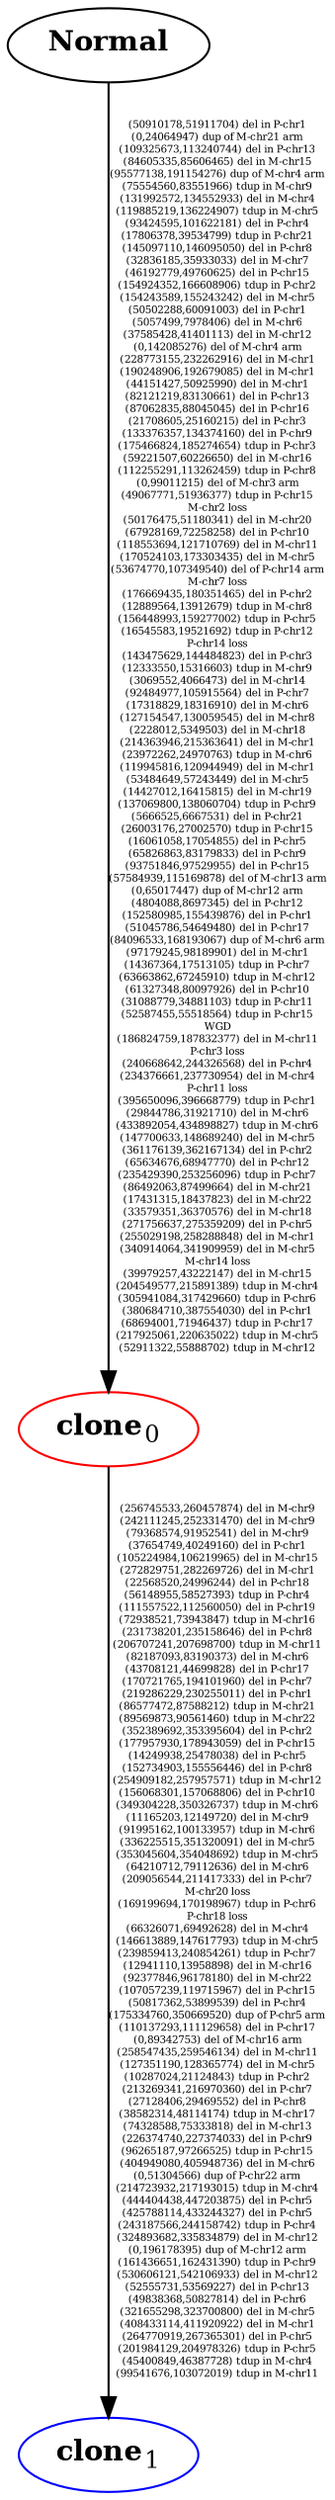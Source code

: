 digraph EvolutionaryCloneTree {
splines=true;
sep="+25,25";
overlap=scalexy;
nodesep=0.6;
	subgraph T {
		N[label=<<B>Normal</B>>,color=black]
		0[label=<<B>clone</B><SUB>0</SUB>>,color=red]
		1[label=<<B>clone</B><SUB>1</SUB>>,color=blue]
	{rank = same; 1}
	}
	N -> 0 [label="(50910178,51911704) del in P-chr1
(0,24064947) dup of M-chr21 arm
(109325673,113240744) del in P-chr13
(84605335,85606465) del in M-chr15
(95577138,191154276) dup of M-chr4 arm
(75554560,83551966) tdup in M-chr9
(131992572,134552933) del in M-chr4
(119885219,136224907) tdup in M-chr5
(93424595,101622181) del in P-chr4
(17806378,39534799) tdup in P-chr21
(145097110,146095050) del in P-chr8
(32836185,35933033) del in M-chr7
(46192779,49760625) del in P-chr15
(154924352,166608906) tdup in P-chr2
(154243589,155243242) del in M-chr5
(50502288,60091003) del in P-chr1
(5057499,7978406) del in M-chr6
(37585428,41401113) del in M-chr12
(0,142085276) del of M-chr4 arm
(228773155,232262916) del in M-chr1
(190248906,192679085) del in M-chr1
(44151427,50925990) del in M-chr1
(82121219,83130661) del in P-chr13
(87062835,88045045) del in P-chr16
(21708605,25160215) del in P-chr3
(133376357,134374160) del in P-chr9
(175466824,185274654) tdup in P-chr3
(59221507,60226650) del in M-chr16
(112255291,113262459) tdup in P-chr8
(0,99011215) del of M-chr3 arm
(49067771,51936377) tdup in P-chr15
M-chr2 loss
(50176475,51180341) del in M-chr20
(67928169,72258258) del in P-chr10
(118553694,121710769) del in M-chr11
(170524103,173303435) del in M-chr5
(53674770,107349540) del of P-chr14 arm
M-chr7 loss
(176669435,180351465) del in P-chr2
(12889564,13912679) tdup in M-chr8
(156448993,159277002) tdup in P-chr5
(16545583,19521692) tdup in P-chr12
P-chr14 loss
(143475629,144484823) del in P-chr3
(12333550,15316603) tdup in M-chr9
(3069552,4066473) del in M-chr14
(92484977,105915564) del in P-chr7
(17318829,18316910) del in M-chr6
(127154547,130059545) del in M-chr8
(2228012,5349503) del in M-chr18
(214363946,215363641) del in M-chr1
(23972262,24970763) tdup in M-chr6
(119945816,120944949) del in M-chr1
(53484649,57243449) del in M-chr5
(14427012,16415815) del in M-chr19
(137069800,138060704) tdup in P-chr9
(5666525,6667531) del in P-chr21
(26003176,27002570) tdup in P-chr15
(16061058,17054855) del in P-chr5
(65826863,83179833) del in P-chr9
(93751846,97529955) del in P-chr15
(57584939,115169878) del of M-chr13 arm
(0,65017447) dup of M-chr12 arm
(4804088,8697345) del in P-chr12
(152580985,155439876) del in P-chr1
(51045786,54649480) del in P-chr17
(84096533,168193067) dup of M-chr6 arm
(97179245,98189901) del in M-chr1
(14367364,17513105) tdup in P-chr7
(63663862,67245910) tdup in M-chr12
(61327348,80097926) del in P-chr10
(31088779,34881103) tdup in P-chr11
(52587455,55518564) tdup in P-chr15
WGD
(186824759,187832377) del in M-chr11
P-chr3 loss
(240668642,244326568) del in P-chr4
(234376661,237730954) del in M-chr4
P-chr11 loss
(395650096,396668779) tdup in P-chr1
(29844786,31921710) del in M-chr6
(433892054,434898827) tdup in M-chr6
(147700633,148689240) del in M-chr5
(361176139,362167134) del in P-chr2
(65634676,68947770) del in P-chr12
(235429390,253256096) tdup in P-chr7
(86492063,87499664) del in M-chr21
(17431315,18437823) del in M-chr22
(33579351,36370576) del in M-chr18
(271756637,275359209) del in P-chr5
(255029198,258288848) del in M-chr1
(340914064,341909959) del in M-chr5
M-chr14 loss
(39979257,43222147) del in M-chr15
(204549577,215891389) tdup in M-chr4
(305941084,317429660) tdup in P-chr6
(380684710,387554030) del in P-chr1
(68694001,71946437) tdup in P-chr17
(217925061,220635022) tdup in M-chr5
(52911322,55888702) tdup in M-chr12", fontsize=5, fixedsize=true]
	0 -> 1 [label="(256745533,260457874) del in M-chr9
(242111245,252331470) del in M-chr9
(79368574,91952541) del in M-chr9
(37654749,40249160) del in P-chr1
(105224984,106219965) del in M-chr15
(272829751,282269726) del in M-chr1
(22568520,24996244) del in P-chr18
(56148955,58527393) tdup in P-chr4
(111557522,112560050) del in P-chr19
(72938521,73943847) tdup in M-chr16
(231738201,235158646) del in P-chr8
(206707241,207698700) tdup in M-chr11
(82187093,83190373) del in M-chr6
(43708121,44699828) del in P-chr17
(170721765,194101960) del in P-chr7
(219286229,230255011) del in P-chr1
(86577472,87588212) tdup in M-chr21
(89569873,90561460) tdup in M-chr22
(352389692,353395604) del in P-chr2
(177957930,178943059) del in P-chr15
(14249938,25478038) del in P-chr5
(152734903,155556446) del in P-chr8
(254909182,257957571) tdup in M-chr12
(156068301,157068806) del in P-chr10
(349304228,350326737) tdup in M-chr6
(11165203,12149720) del in M-chr9
(91995162,100133957) tdup in M-chr6
(336225515,351320091) del in M-chr5
(353045604,354048692) tdup in M-chr5
(64210712,79112636) del in M-chr6
(209056544,211417333) del in P-chr7
M-chr20 loss
(169199694,170198967) tdup in P-chr6
P-chr18 loss
(66326071,69492628) del in M-chr4
(146613889,147617793) tdup in M-chr5
(239859413,240854261) tdup in P-chr7
(12941110,13958898) del in M-chr16
(92377846,96178180) del in M-chr22
(107057239,119715967) del in P-chr15
(50817362,53899539) del in P-chr4
(175334760,350669520) dup of P-chr5 arm
(110137293,111129658) del in P-chr17
(0,89342753) del of M-chr16 arm
(258547435,259546134) del in M-chr11
(127351190,128365774) del in M-chr5
(10287024,21124843) tdup in P-chr2
(213269341,216970360) del in P-chr7
(27128406,29469552) del in P-chr8
(38582314,48114174) tdup in M-chr17
(74328588,75333818) del in M-chr13
(226374740,227374033) del in P-chr9
(96265187,97266525) tdup in P-chr15
(404949080,405948736) del in M-chr6
(0,51304566) dup of P-chr22 arm
(214723932,217193015) tdup in M-chr4
(444404438,447203875) del in P-chr5
(425788114,433244327) del in P-chr5
(243187566,244158742) tdup in P-chr4
(324893682,335834879) del in M-chr12
(0,196178395) dup of M-chr12 arm
(161436651,162431390) tdup in P-chr9
(530606121,542106933) del in M-chr12
(52555731,53569227) del in P-chr13
(49838368,50827814) del in P-chr6
(321655298,323700800) del in M-chr5
(408433114,411920922) del in M-chr1
(264770919,267365301) del in P-chr5
(201984129,204978326) tdup in P-chr5
(45400849,46387728) tdup in M-chr4
(99541676,103072019) tdup in M-chr11", fontsize=5, fixedsize=true]
}

